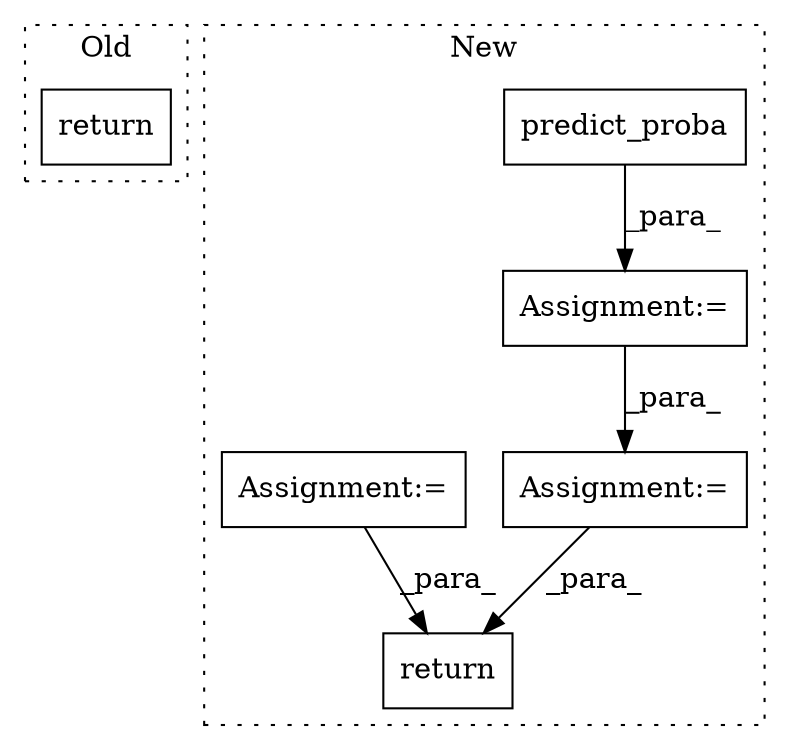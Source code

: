 digraph G {
subgraph cluster0 {
1 [label="return" a="41" s="6011" l="7" shape="box"];
label = "Old";
style="dotted";
}
subgraph cluster1 {
2 [label="predict_proba" a="32" s="6803,6823" l="14,1" shape="box"];
3 [label="return" a="41" s="7054" l="7" shape="box"];
4 [label="Assignment:=" a="7" s="6667" l="1" shape="box"];
5 [label="Assignment:=" a="7" s="6787" l="1" shape="box"];
6 [label="Assignment:=" a="7" s="6839" l="1" shape="box"];
label = "New";
style="dotted";
}
2 -> 5 [label="_para_"];
4 -> 3 [label="_para_"];
5 -> 6 [label="_para_"];
6 -> 3 [label="_para_"];
}